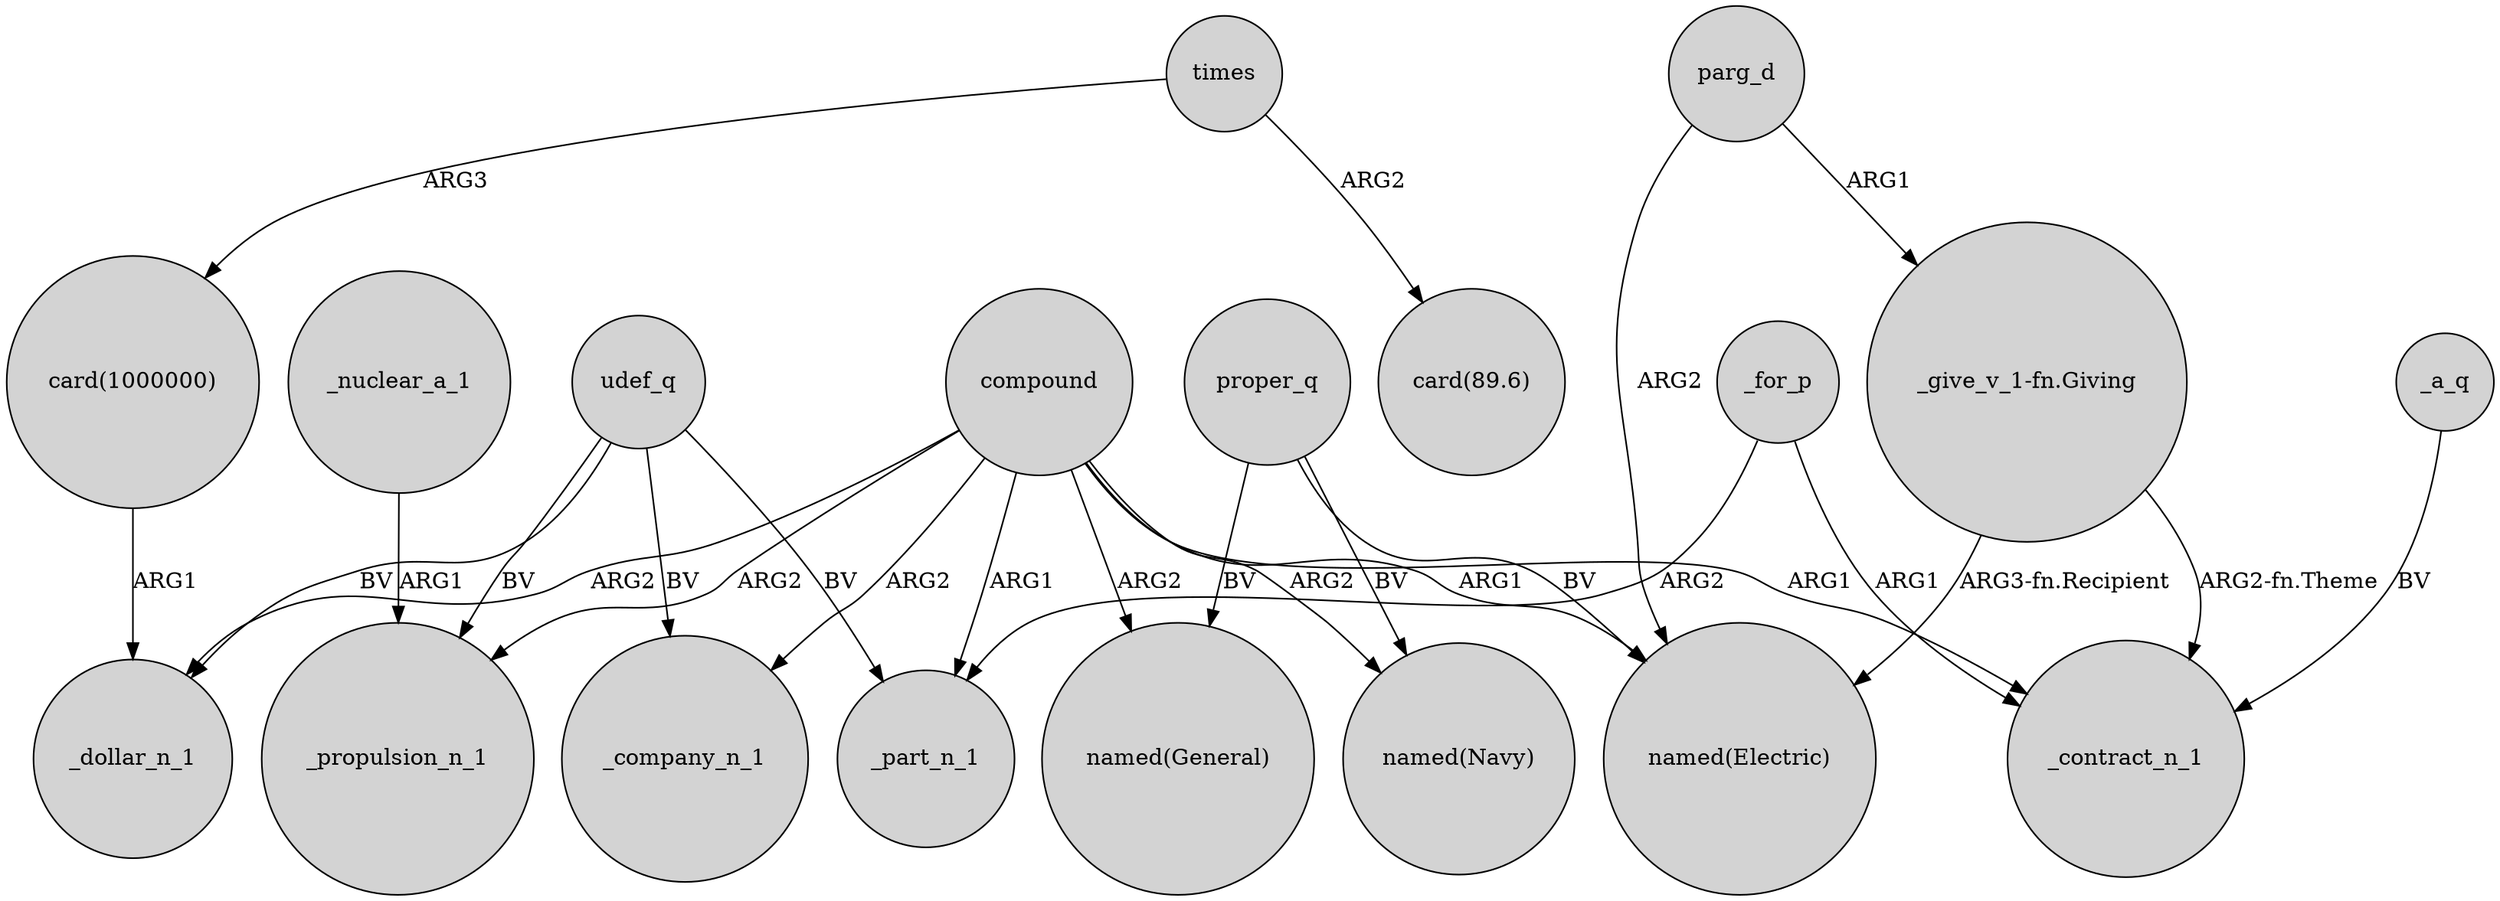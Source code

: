 digraph {
	node [shape=circle style=filled]
	"card(1000000)" -> _dollar_n_1 [label=ARG1]
	udef_q -> _propulsion_n_1 [label=BV]
	compound -> _company_n_1 [label=ARG2]
	proper_q -> "named(General)" [label=BV]
	compound -> _part_n_1 [label=ARG1]
	compound -> "named(Navy)" [label=ARG2]
	compound -> "named(Electric)" [label=ARG1]
	compound -> "named(General)" [label=ARG2]
	compound -> _contract_n_1 [label=ARG1]
	_a_q -> _contract_n_1 [label=BV]
	compound -> _propulsion_n_1 [label=ARG2]
	proper_q -> "named(Navy)" [label=BV]
	times -> "card(1000000)" [label=ARG3]
	proper_q -> "named(Electric)" [label=BV]
	parg_d -> "named(Electric)" [label=ARG2]
	times -> "card(89.6)" [label=ARG2]
	"_give_v_1-fn.Giving" -> _contract_n_1 [label="ARG2-fn.Theme"]
	udef_q -> _part_n_1 [label=BV]
	"_give_v_1-fn.Giving" -> "named(Electric)" [label="ARG3-fn.Recipient"]
	_for_p -> _part_n_1 [label=ARG2]
	compound -> _dollar_n_1 [label=ARG2]
	_for_p -> _contract_n_1 [label=ARG1]
	udef_q -> _company_n_1 [label=BV]
	udef_q -> _dollar_n_1 [label=BV]
	parg_d -> "_give_v_1-fn.Giving" [label=ARG1]
	_nuclear_a_1 -> _propulsion_n_1 [label=ARG1]
}
